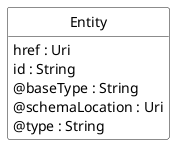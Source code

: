@startuml
hide circle
hide methods
hide stereotype
show <<Enumeration>> stereotype
skinparam class {
   BackgroundColor<<Enumeration>> #E6F5F7
   BackgroundColor<<Ref>> #FFFFE0
   BackgroundColor<<Pivot>> #FFFFFFF
   BackgroundColor<<SimpleType>> #E2F0DA
   BackgroundColor #FCF2E3
}

class Entity <<Pivot>> {
    href : Uri
    id : String
    @baseType : String
    @schemaLocation : Uri
    @type : String
}


@enduml
